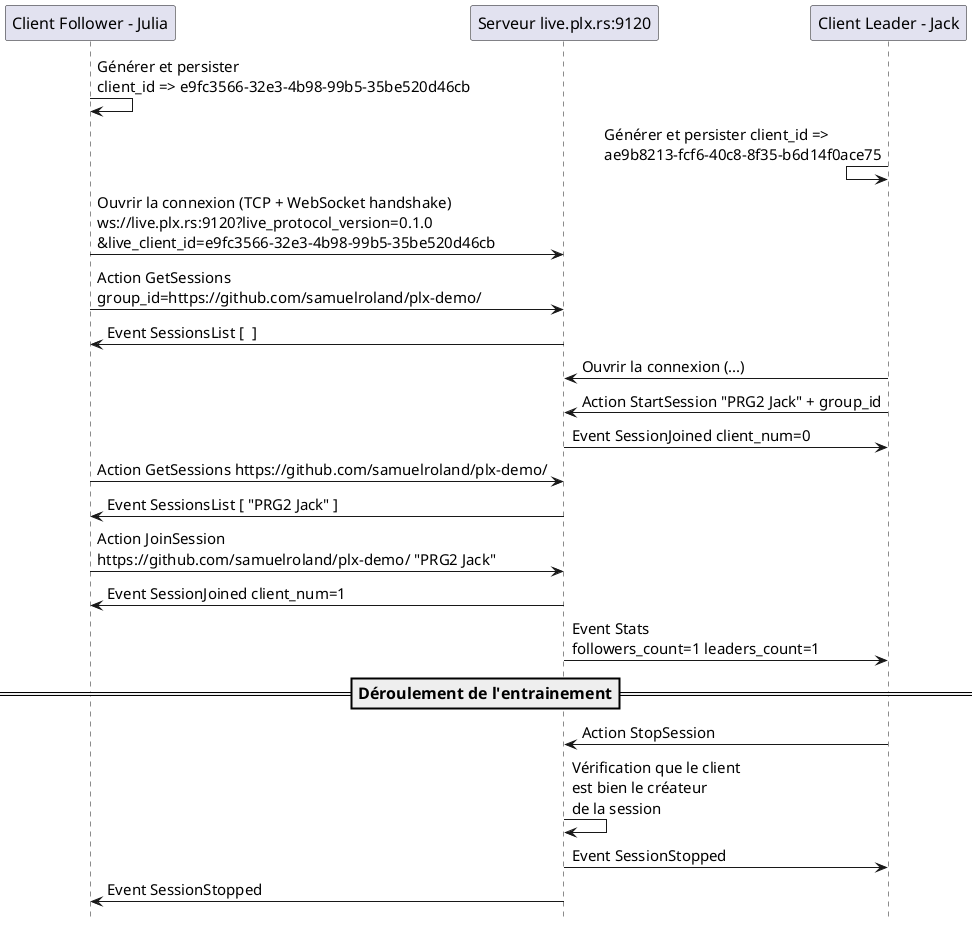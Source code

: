@startuml 
hide footbox
skinparam defaultFontSize 16

participant "Client Follower - Julia" as follower
participant "Serveur live.plx.rs:9120" as server
participant "Client Leader - Jack" as leader
skinparam defaultFontSize 15

' Before
follower -> follower: Générer et persister\nclient_id => e9fc3566-32e3-4b98-99b5-35be520d46cb
leader <- leader: Générer et persister client_id =>\nae9b8213-fcf6-40c8-8f35-b6d14f0ace75

' Follower get an empty list of sessions
follower -> server: Ouvrir la connexion (TCP + WebSocket handshake)\nws://live.plx.rs:9120?live_protocol_version=0.1.0\n&live_client_id=e9fc3566-32e3-4b98-99b5-35be520d46cb
follower -> server: Action GetSessions\ngroup_id=https://github.com/samuelroland/plx-demo/
server -> follower: Event SessionsList [  ]

' Session creation
leader -> server: Ouvrir la connexion (...)
leader -> server: Action StartSession "PRG2 Jack" + group_id
server -> leader: Event SessionJoined client_num=0
' attention: pas de Stats ici !

' Follower join
follower -> server: Action GetSessions https://github.com/samuelroland/plx-demo/
server -> follower: Event SessionsList [ "PRG2 Jack" ]
follower -> server: Action JoinSession\nhttps://github.com/samuelroland/plx-demo/ "PRG2 Jack"
server -> follower: Event SessionJoined client_num=1
server -> leader: Event Stats\nfollowers_count=1 leaders_count=1

===== Déroulement de l'entrainement ==
leader -> server: Action StopSession
server -> server: Vérification que le client\nest bien le créateur\nde la session
server -> leader: Event SessionStopped
server -> follower: Event SessionStopped

@enduml
